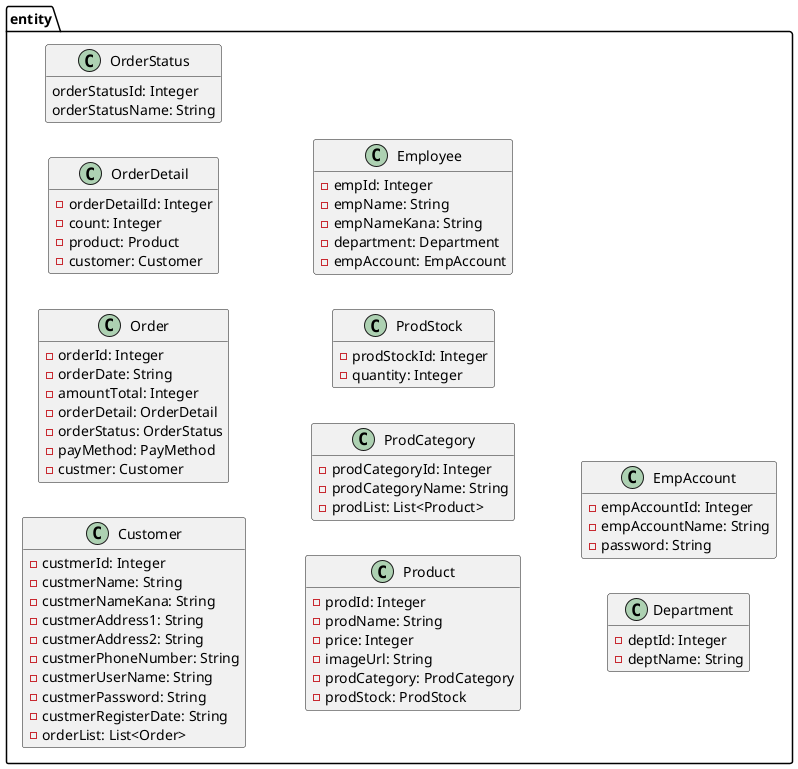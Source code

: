 @startuml

hide empty members
left to right direction

package entity{
    class Customer{
        -custmerId: Integer
        -custmerName: String
        -custmerNameKana: String
        -custmerAddress1: String
        -custmerAddress2: String
        -custmerPhoneNumber: String
        -custmerUserName: String
        -custmerPassword: String
        -custmerRegisterDate: String
        -orderList: List<Order>
    }

    class Order{
        -orderId: Integer
        -orderDate: String
        -amountTotal: Integer
        -orderDetail: OrderDetail
        -orderStatus: OrderStatus
        -payMethod: PayMethod
        -custmer: Customer
    }

    class OrderDetail{
        -orderDetailId: Integer
        -count: Integer
        -product: Product
        -customer: Customer
    }

    class OrderStatus{
        orderStatusId: Integer
        orderStatusName: String
    }

    class Product{
        -prodId: Integer
        -prodName: String
        -price: Integer
        -imageUrl: String
        -prodCategory: ProdCategory
        -prodStock: ProdStock
    }

    class ProdCategory{
        -prodCategoryId: Integer
        -prodCategoryName: String
        -prodList: List<Product>
    }

    class ProdStock{
        -prodStockId: Integer
        -quantity: Integer
    }

    class Employee{
        -empId: Integer
        -empName: String
        -empNameKana: String
        -department: Department
        -empAccount: EmpAccount
    }

    class Department{
        -deptId: Integer
        -deptName: String
    }

    class EmpAccount{
        -empAccountId: Integer
        -empAccountName: String
        -password: String
    }
}

@enduml